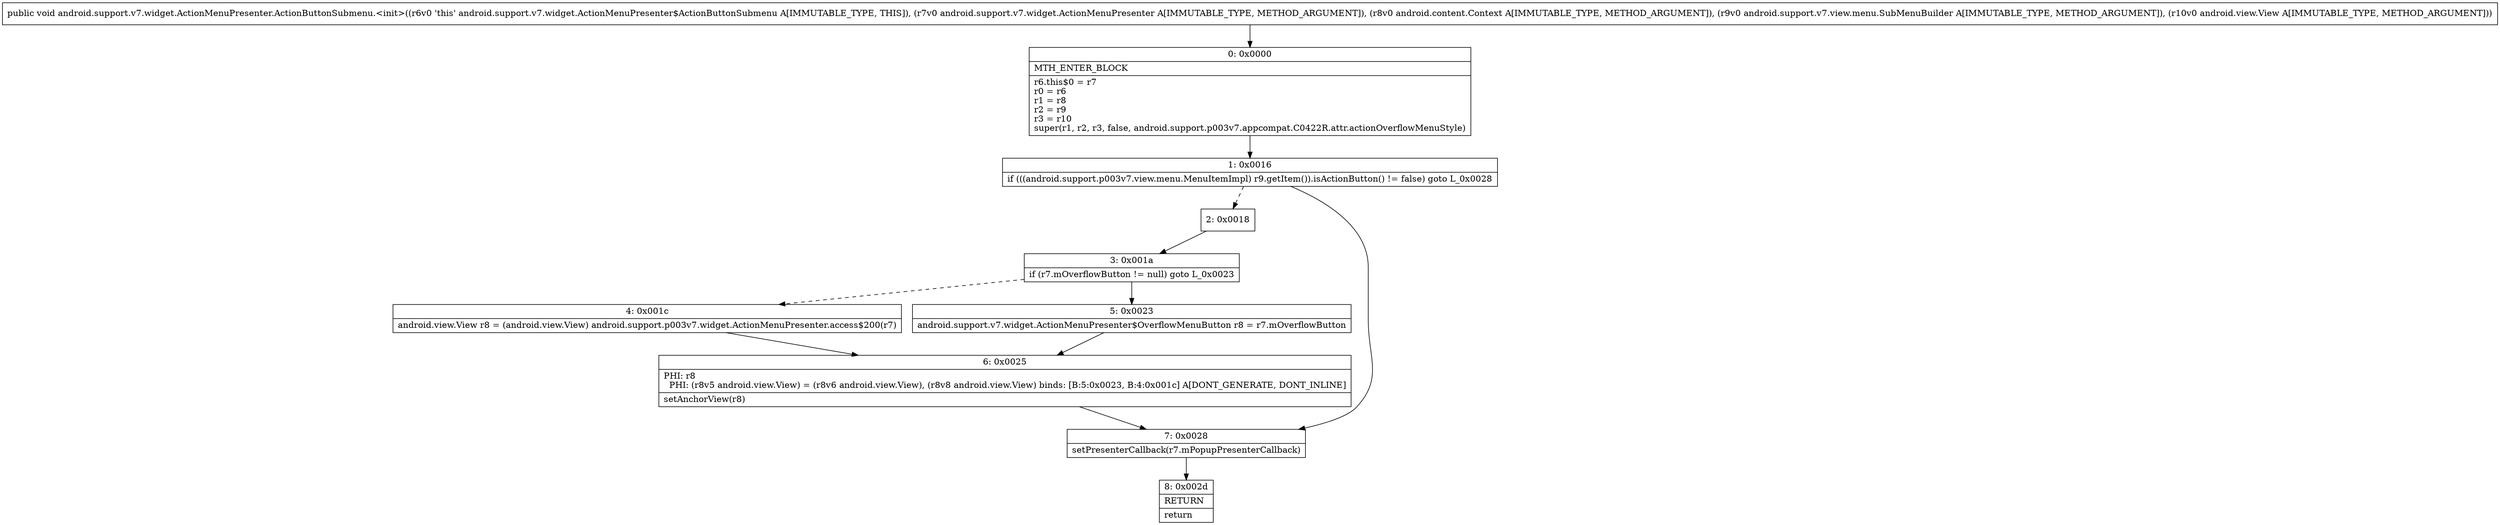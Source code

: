 digraph "CFG forandroid.support.v7.widget.ActionMenuPresenter.ActionButtonSubmenu.\<init\>(Landroid\/support\/v7\/widget\/ActionMenuPresenter;Landroid\/content\/Context;Landroid\/support\/v7\/view\/menu\/SubMenuBuilder;Landroid\/view\/View;)V" {
Node_0 [shape=record,label="{0\:\ 0x0000|MTH_ENTER_BLOCK\l|r6.this$0 = r7\lr0 = r6\lr1 = r8\lr2 = r9\lr3 = r10\lsuper(r1, r2, r3, false, android.support.p003v7.appcompat.C0422R.attr.actionOverflowMenuStyle)\l}"];
Node_1 [shape=record,label="{1\:\ 0x0016|if (((android.support.p003v7.view.menu.MenuItemImpl) r9.getItem()).isActionButton() != false) goto L_0x0028\l}"];
Node_2 [shape=record,label="{2\:\ 0x0018}"];
Node_3 [shape=record,label="{3\:\ 0x001a|if (r7.mOverflowButton != null) goto L_0x0023\l}"];
Node_4 [shape=record,label="{4\:\ 0x001c|android.view.View r8 = (android.view.View) android.support.p003v7.widget.ActionMenuPresenter.access$200(r7)\l}"];
Node_5 [shape=record,label="{5\:\ 0x0023|android.support.v7.widget.ActionMenuPresenter$OverflowMenuButton r8 = r7.mOverflowButton\l}"];
Node_6 [shape=record,label="{6\:\ 0x0025|PHI: r8 \l  PHI: (r8v5 android.view.View) = (r8v6 android.view.View), (r8v8 android.view.View) binds: [B:5:0x0023, B:4:0x001c] A[DONT_GENERATE, DONT_INLINE]\l|setAnchorView(r8)\l}"];
Node_7 [shape=record,label="{7\:\ 0x0028|setPresenterCallback(r7.mPopupPresenterCallback)\l}"];
Node_8 [shape=record,label="{8\:\ 0x002d|RETURN\l|return\l}"];
MethodNode[shape=record,label="{public void android.support.v7.widget.ActionMenuPresenter.ActionButtonSubmenu.\<init\>((r6v0 'this' android.support.v7.widget.ActionMenuPresenter$ActionButtonSubmenu A[IMMUTABLE_TYPE, THIS]), (r7v0 android.support.v7.widget.ActionMenuPresenter A[IMMUTABLE_TYPE, METHOD_ARGUMENT]), (r8v0 android.content.Context A[IMMUTABLE_TYPE, METHOD_ARGUMENT]), (r9v0 android.support.v7.view.menu.SubMenuBuilder A[IMMUTABLE_TYPE, METHOD_ARGUMENT]), (r10v0 android.view.View A[IMMUTABLE_TYPE, METHOD_ARGUMENT])) }"];
MethodNode -> Node_0;
Node_0 -> Node_1;
Node_1 -> Node_2[style=dashed];
Node_1 -> Node_7;
Node_2 -> Node_3;
Node_3 -> Node_4[style=dashed];
Node_3 -> Node_5;
Node_4 -> Node_6;
Node_5 -> Node_6;
Node_6 -> Node_7;
Node_7 -> Node_8;
}

